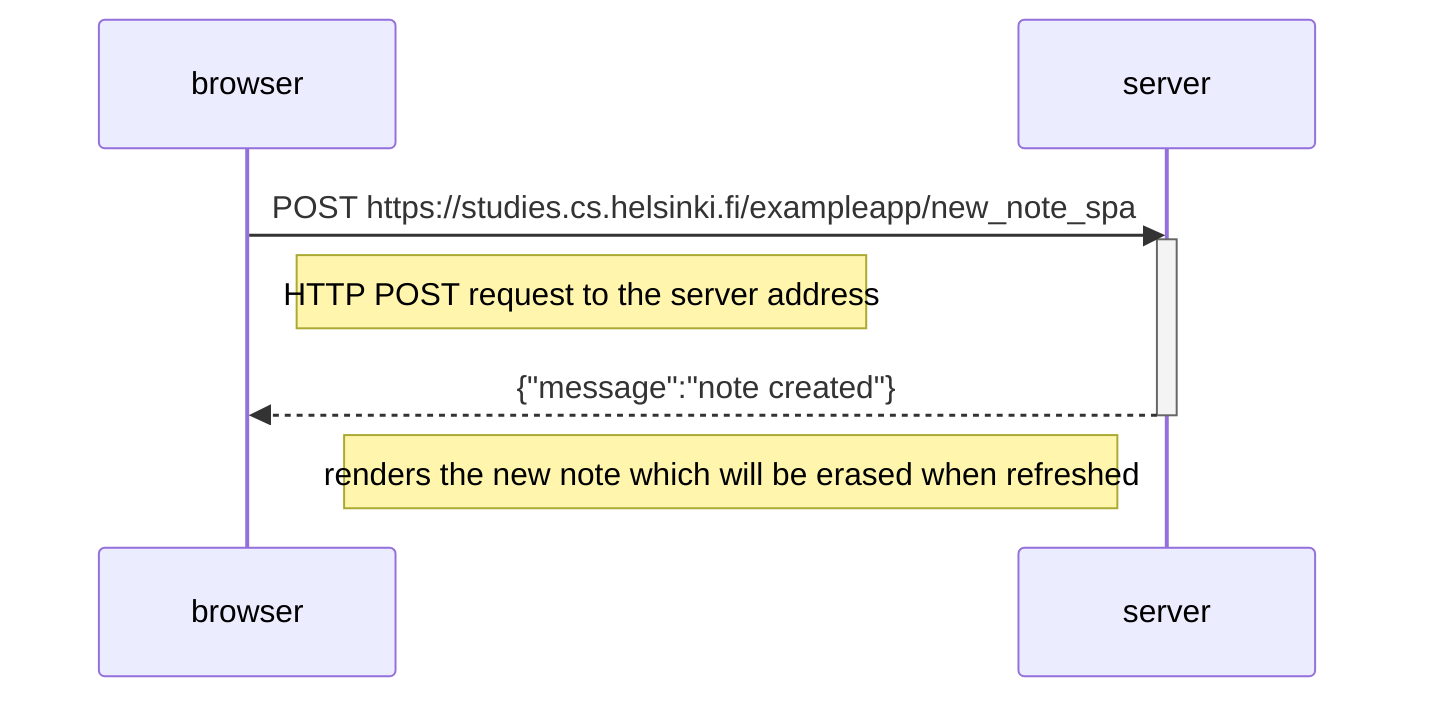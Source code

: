 sequenceDiagram
    participant browser
    participant server

    browser->>server: POST https://studies.cs.helsinki.fi/exampleapp/new_note_spa
    activate server
    Note right of browser: HTTP POST request to the server address

    server-->>browser: {"message":"note created"}
    deactivate server
    Note left of server:  renders the new note which will be erased when refreshed